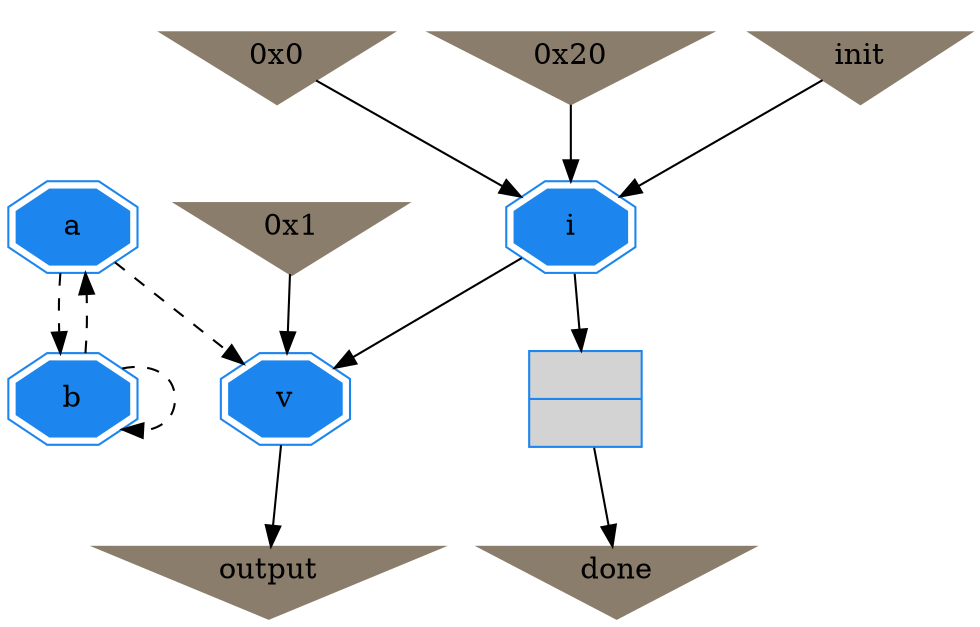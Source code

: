 digraph fibonacci {
	// Components (Nodes)
	node [shape=ellipse, style=filled, color=dodgerblue2];
	"done" [color=bisque4 shape=invtriangle label="done"];
	"c13" [label="{|}" shape=record fillcolor=lightgray  color=dodgerblue2 ];
	"c10" [color=bisque4 shape=invtriangle label="0x0"];
	"c12" [color=bisque4 shape=invtriangle label="0x1"];
	"c11" [color=bisque4 shape=invtriangle label="0x20"];
	"v" [label="v" shape=doubleoctagon  color=dodgerblue2 ];
	"b" [label="b" shape=doubleoctagon  color=dodgerblue2 ];
	"output" [color=bisque4 shape=invtriangle label="output"];
	"i" [label="i" shape=doubleoctagon  color=dodgerblue2 ];
	"a" [label="a" shape=doubleoctagon  color=dodgerblue2 ];
	"init" [color=bisque4 shape=invtriangle label="init"];

	// Signals (Edges)
	"c10" -> "i"
	"i" -> "c13":input
	"c13" -> "done"
	"v" -> "output"
	"a" -> "b" [style=dashed];
	"a" -> "v" [style=dashed];
	"c12" -> "v"
	"c11" -> "i"
	"b" -> "a" [style=dashed];
	"b" -> "b" [style=dashed];
	"i" -> "v"
	"init" -> "i"
}